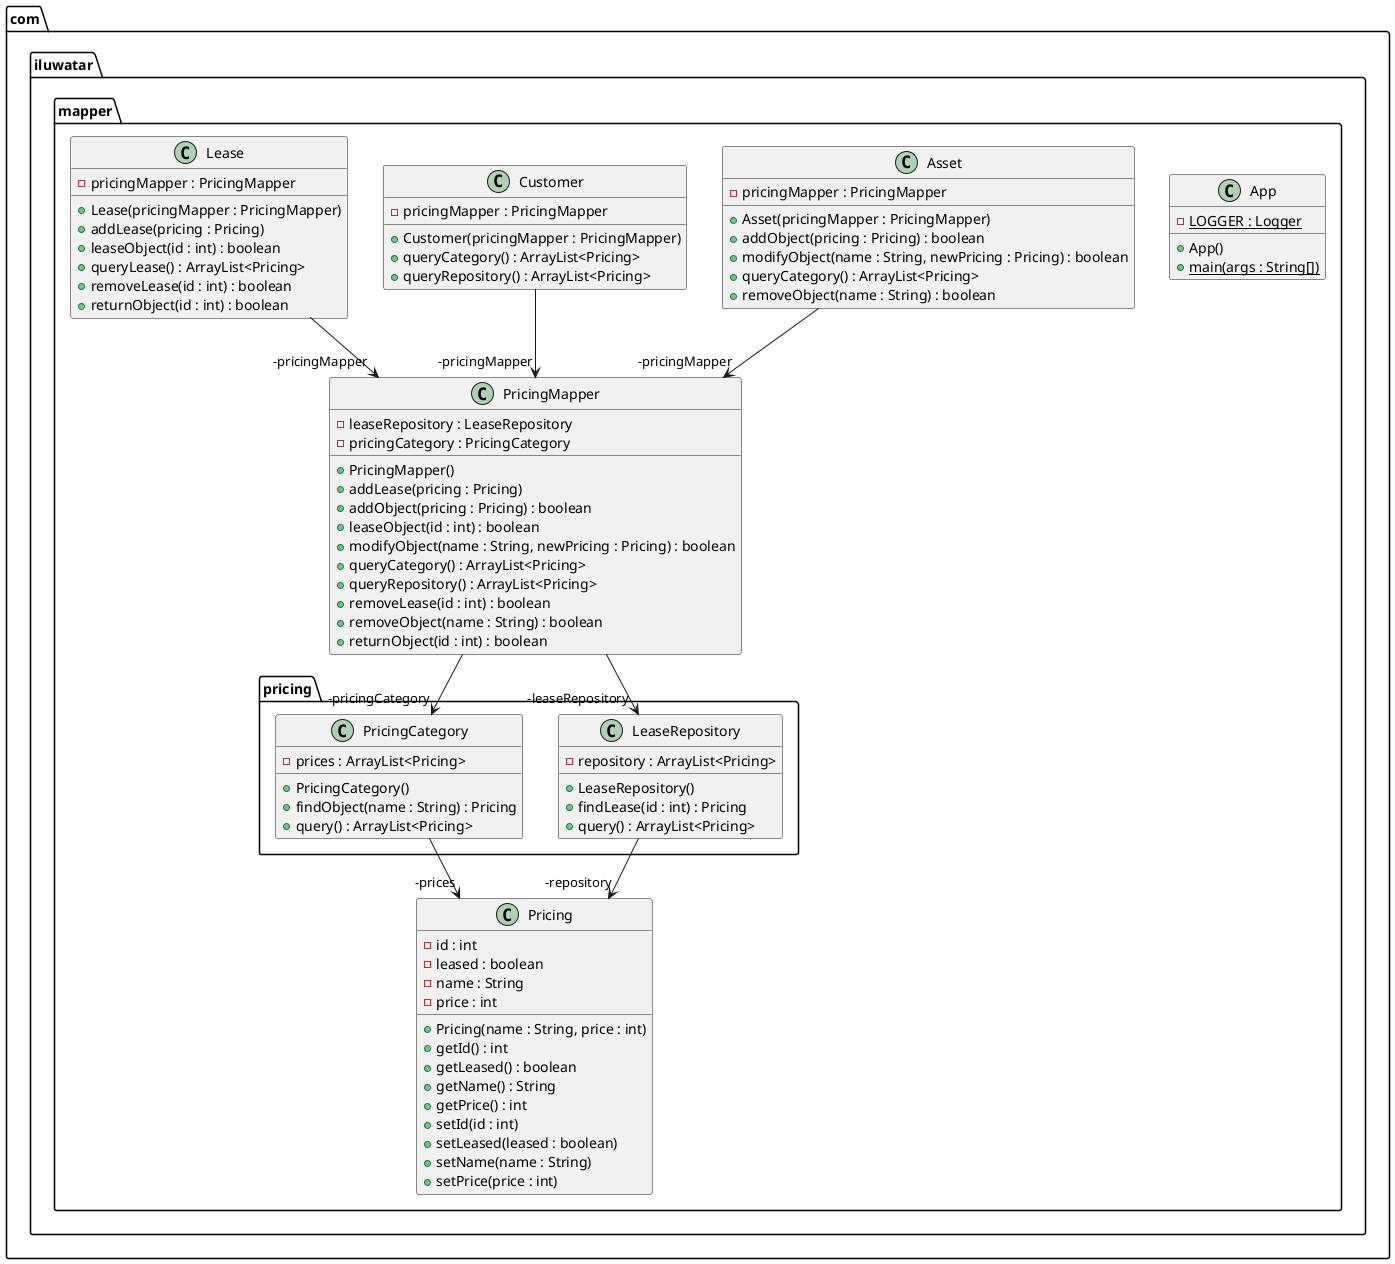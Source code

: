 @startuml
package com.iluwatar.mapper.pricing {
  class LeaseRepository {
    - repository : ArrayList<Pricing>
    + LeaseRepository()
    + findLease(id : int) : Pricing
    + query() : ArrayList<Pricing>
  }
  class PricingCategory {
    - prices : ArrayList<Pricing>
    + PricingCategory()
    + findObject(name : String) : Pricing
    + query() : ArrayList<Pricing>
  }
}
package com.iluwatar.mapper {
  class App {
    - LOGGER : Logger {static}
    + App()
    + main(args : String[]) {static}
  }
  class Asset {
    - pricingMapper : PricingMapper
    + Asset(pricingMapper : PricingMapper)
    + addObject(pricing : Pricing) : boolean
    + modifyObject(name : String, newPricing : Pricing) : boolean
    + queryCategory() : ArrayList<Pricing>
    + removeObject(name : String) : boolean
  }
  class Customer {
    - pricingMapper : PricingMapper
    + Customer(pricingMapper : PricingMapper)
    + queryCategory() : ArrayList<Pricing>
    + queryRepository() : ArrayList<Pricing>
  }
  class Lease {
    - pricingMapper : PricingMapper
    + Lease(pricingMapper : PricingMapper)
    + addLease(pricing : Pricing)
    + leaseObject(id : int) : boolean
    + queryLease() : ArrayList<Pricing>
    + removeLease(id : int) : boolean
    + returnObject(id : int) : boolean
  }
  class Pricing {
    - id : int
    - leased : boolean
    - name : String
    - price : int
    + Pricing(name : String, price : int)
    + getId() : int
    + getLeased() : boolean
    + getName() : String
    + getPrice() : int
    + setId(id : int)
    + setLeased(leased : boolean)
    + setName(name : String)
    + setPrice(price : int)
  }
  class PricingMapper {
    - leaseRepository : LeaseRepository
    - pricingCategory : PricingCategory
    + PricingMapper()
    + addLease(pricing : Pricing)
    + addObject(pricing : Pricing) : boolean
    + leaseObject(id : int) : boolean
    + modifyObject(name : String, newPricing : Pricing) : boolean
    + queryCategory() : ArrayList<Pricing>
    + queryRepository() : ArrayList<Pricing>
    + removeLease(id : int) : boolean
    + removeObject(name : String) : boolean
    + returnObject(id : int) : boolean
  }
}
PricingMapper -->  "-pricingCategory" PricingCategory
PricingMapper -->  "-leaseRepository" LeaseRepository
Customer -->  "-pricingMapper" PricingMapper
Asset -->  "-pricingMapper" PricingMapper
PricingCategory -->  "-prices" Pricing
Lease -->  "-pricingMapper" PricingMapper
LeaseRepository -->  "-repository" Pricing
@enduml